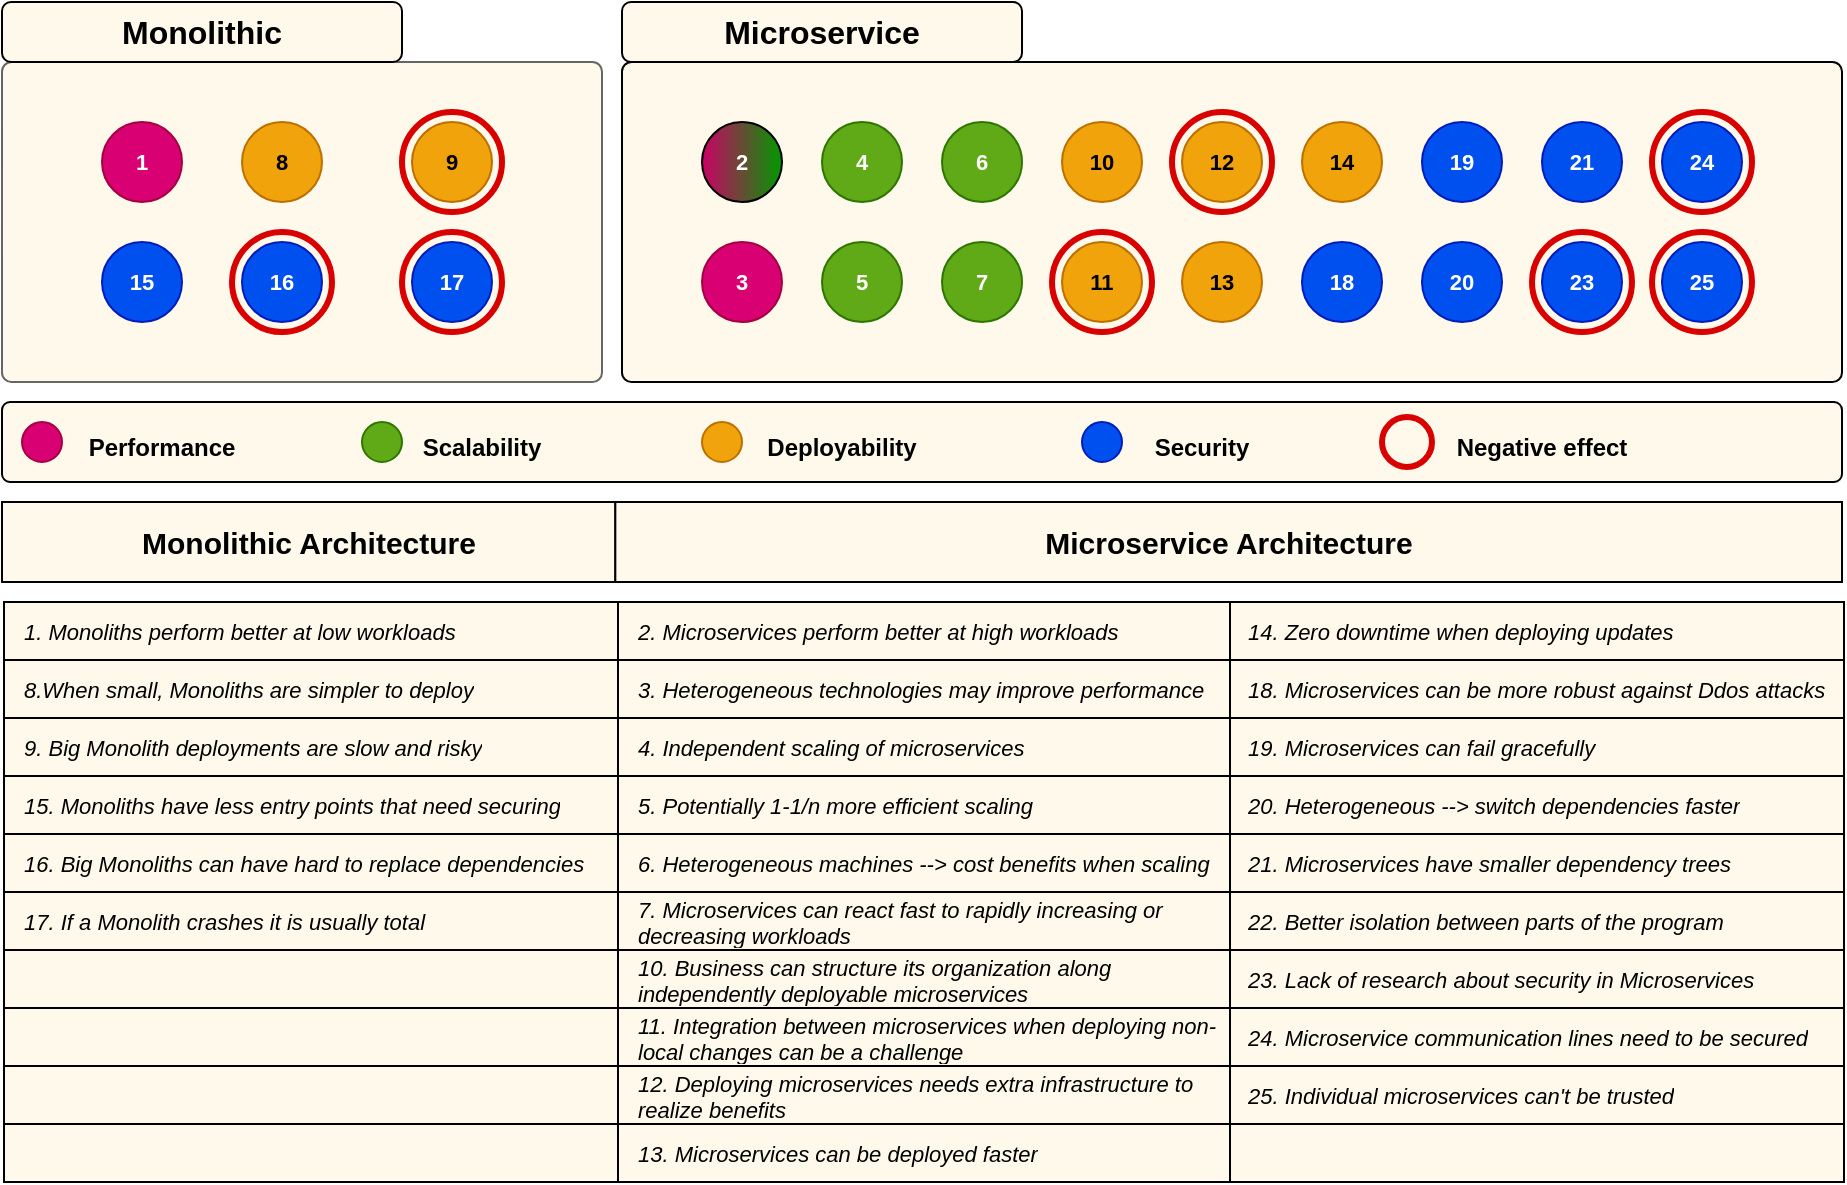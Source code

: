 <mxfile version="22.1.7" type="github">
  <diagram name="Page-1" id="W-vjmQ06WFevvg6zpkf7">
    <mxGraphModel dx="1434" dy="763" grid="1" gridSize="10" guides="1" tooltips="1" connect="1" arrows="1" fold="1" page="1" pageScale="1" pageWidth="1920" pageHeight="1200" math="0" shadow="0">
      <root>
        <mxCell id="0" />
        <mxCell id="1" parent="0" />
        <mxCell id="MGnrqEhcIA2YN0ipRjTh-1" value="" style="rounded=1;whiteSpace=wrap;html=1;arcSize=3;fillColor=#FFF9EB;fontColor=#333333;strokeColor=#666666;" parent="1" vertex="1">
          <mxGeometry x="350" y="370" width="300" height="160" as="geometry" />
        </mxCell>
        <mxCell id="MGnrqEhcIA2YN0ipRjTh-3" value="&lt;font size=&quot;1&quot;&gt;&lt;b style=&quot;font-size: 16px;&quot;&gt;Monolithic &lt;/b&gt;&lt;/font&gt;" style="rounded=1;whiteSpace=wrap;html=1;fillColor=#FFF9EB;" parent="1" vertex="1">
          <mxGeometry x="350" y="340" width="200" height="30" as="geometry" />
        </mxCell>
        <mxCell id="MGnrqEhcIA2YN0ipRjTh-4" value="" style="rounded=1;whiteSpace=wrap;html=1;arcSize=3;fillColor=#FFF9EB;strokeColor=#000000;" parent="1" vertex="1">
          <mxGeometry x="660" y="370" width="610" height="160" as="geometry" />
        </mxCell>
        <mxCell id="MGnrqEhcIA2YN0ipRjTh-5" value="&lt;font style=&quot;font-size: 16px;&quot;&gt;&lt;b&gt;Microservice&lt;br&gt;&lt;/b&gt;&lt;/font&gt;" style="rounded=1;whiteSpace=wrap;html=1;fillColor=#FFF9EB;" parent="1" vertex="1">
          <mxGeometry x="660" y="340" width="200" height="30" as="geometry" />
        </mxCell>
        <mxCell id="MGnrqEhcIA2YN0ipRjTh-41" value="&lt;b style=&quot;font-size: 11px;&quot;&gt;&lt;font style=&quot;font-size: 11px;&quot;&gt;1&lt;/font&gt;&lt;/b&gt;" style="ellipse;whiteSpace=wrap;html=1;aspect=fixed;fontSize=11;fillColor=#d80073;strokeColor=#A50040;fontColor=#ffffff;" parent="1" vertex="1">
          <mxGeometry x="400" y="400" width="40" height="40" as="geometry" />
        </mxCell>
        <mxCell id="MGnrqEhcIA2YN0ipRjTh-42" value="&lt;font color=&quot;#ffffff&quot;&gt;&lt;b&gt;2&lt;/b&gt;&lt;/font&gt;" style="ellipse;whiteSpace=wrap;html=1;aspect=fixed;fontSize=11;gradientColor=#009900;gradientDirection=east;fillColor=#CC0066;" parent="1" vertex="1">
          <mxGeometry x="700" y="400" width="40" height="40" as="geometry" />
        </mxCell>
        <mxCell id="MGnrqEhcIA2YN0ipRjTh-183" value="" style="group;fillColor=default;" parent="1" vertex="1" connectable="0">
          <mxGeometry x="350" y="590" width="920" height="340" as="geometry" />
        </mxCell>
        <mxCell id="MGnrqEhcIA2YN0ipRjTh-100" value="" style="shape=table;startSize=0;container=1;collapsible=0;childLayout=tableLayout;swimlaneLine=1;align=left;spacing=2;fillColor=#FFF9EB;" parent="MGnrqEhcIA2YN0ipRjTh-183" vertex="1">
          <mxGeometry x="1" y="50" width="920.0" height="290" as="geometry" />
        </mxCell>
        <mxCell id="MGnrqEhcIA2YN0ipRjTh-101" value="" style="shape=tableRow;horizontal=0;startSize=0;swimlaneHead=0;swimlaneBody=0;strokeColor=inherit;top=0;left=0;bottom=0;right=0;collapsible=0;dropTarget=0;fillColor=none;points=[[0,0.5],[1,0.5]];portConstraint=eastwest;" parent="MGnrqEhcIA2YN0ipRjTh-100" vertex="1">
          <mxGeometry width="920.0" height="29" as="geometry" />
        </mxCell>
        <mxCell id="MGnrqEhcIA2YN0ipRjTh-171" value="1. Monoliths perform better at low workloads  " style="shape=partialRectangle;html=1;whiteSpace=wrap;connectable=0;strokeColor=inherit;overflow=hidden;fillColor=none;top=0;left=0;bottom=0;right=0;pointerEvents=1;align=left;fontSize=11;fontStyle=2;spacingLeft=8;" parent="MGnrqEhcIA2YN0ipRjTh-101" vertex="1">
          <mxGeometry width="307" height="29" as="geometry">
            <mxRectangle width="307" height="29" as="alternateBounds" />
          </mxGeometry>
        </mxCell>
        <mxCell id="MGnrqEhcIA2YN0ipRjTh-102" value="2. Microservices perform better at high workloads" style="shape=partialRectangle;html=1;whiteSpace=wrap;connectable=0;strokeColor=inherit;overflow=hidden;fillColor=none;top=0;left=0;bottom=0;right=0;pointerEvents=1;align=left;fontSize=11;fontStyle=2;spacingLeft=8;" parent="MGnrqEhcIA2YN0ipRjTh-101" vertex="1">
          <mxGeometry x="307" width="306" height="29" as="geometry">
            <mxRectangle width="306" height="29" as="alternateBounds" />
          </mxGeometry>
        </mxCell>
        <mxCell id="MGnrqEhcIA2YN0ipRjTh-103" value="14. Zero downtime when deploying updates" style="shape=partialRectangle;html=1;whiteSpace=wrap;connectable=0;strokeColor=inherit;overflow=hidden;fillColor=none;top=0;left=0;bottom=0;right=0;pointerEvents=1;align=left;fontSize=11;spacingLeft=7;fontStyle=2" parent="MGnrqEhcIA2YN0ipRjTh-101" vertex="1">
          <mxGeometry x="613" width="307" height="29" as="geometry">
            <mxRectangle width="307" height="29" as="alternateBounds" />
          </mxGeometry>
        </mxCell>
        <mxCell id="MGnrqEhcIA2YN0ipRjTh-104" value="" style="shape=tableRow;horizontal=0;startSize=0;swimlaneHead=0;swimlaneBody=0;strokeColor=inherit;top=0;left=0;bottom=0;right=0;collapsible=0;dropTarget=0;fillColor=none;points=[[0,0.5],[1,0.5]];portConstraint=eastwest;" parent="MGnrqEhcIA2YN0ipRjTh-100" vertex="1">
          <mxGeometry y="29" width="920.0" height="29" as="geometry" />
        </mxCell>
        <mxCell id="MGnrqEhcIA2YN0ipRjTh-172" value="8.When small, Monoliths are simpler to deploy" style="shape=partialRectangle;html=1;whiteSpace=wrap;connectable=0;strokeColor=inherit;overflow=hidden;fillColor=none;top=0;left=0;bottom=0;right=0;pointerEvents=1;align=left;fontSize=11;fontStyle=2;spacingLeft=8;" parent="MGnrqEhcIA2YN0ipRjTh-104" vertex="1">
          <mxGeometry width="307" height="29" as="geometry">
            <mxRectangle width="307" height="29" as="alternateBounds" />
          </mxGeometry>
        </mxCell>
        <mxCell id="MGnrqEhcIA2YN0ipRjTh-105" value="3. Heterogeneous technologies may improve performance" style="shape=partialRectangle;html=1;whiteSpace=wrap;connectable=0;strokeColor=inherit;overflow=hidden;fillColor=none;top=0;left=0;bottom=0;right=0;pointerEvents=1;align=left;fontSize=11;fontStyle=2;spacingLeft=8;" parent="MGnrqEhcIA2YN0ipRjTh-104" vertex="1">
          <mxGeometry x="307" width="306" height="29" as="geometry">
            <mxRectangle width="306" height="29" as="alternateBounds" />
          </mxGeometry>
        </mxCell>
        <mxCell id="MGnrqEhcIA2YN0ipRjTh-106" value="18. Microservices can be more robust against Ddos attacks" style="shape=partialRectangle;html=1;whiteSpace=wrap;connectable=0;strokeColor=inherit;overflow=hidden;fillColor=none;top=0;left=0;bottom=0;right=0;pointerEvents=1;align=left;fontSize=11;spacingLeft=7;fontStyle=2" parent="MGnrqEhcIA2YN0ipRjTh-104" vertex="1">
          <mxGeometry x="613" width="307" height="29" as="geometry">
            <mxRectangle width="307" height="29" as="alternateBounds" />
          </mxGeometry>
        </mxCell>
        <mxCell id="MGnrqEhcIA2YN0ipRjTh-107" value="" style="shape=tableRow;horizontal=0;startSize=0;swimlaneHead=0;swimlaneBody=0;strokeColor=inherit;top=0;left=0;bottom=0;right=0;collapsible=0;dropTarget=0;fillColor=none;points=[[0,0.5],[1,0.5]];portConstraint=eastwest;" parent="MGnrqEhcIA2YN0ipRjTh-100" vertex="1">
          <mxGeometry y="58" width="920.0" height="29" as="geometry" />
        </mxCell>
        <mxCell id="MGnrqEhcIA2YN0ipRjTh-173" value="9. Big Monolith deployments are slow and risky" style="shape=partialRectangle;html=1;whiteSpace=wrap;connectable=0;strokeColor=inherit;overflow=hidden;fillColor=none;top=0;left=0;bottom=0;right=0;pointerEvents=1;align=left;fontSize=11;fontStyle=2;spacingLeft=8;" parent="MGnrqEhcIA2YN0ipRjTh-107" vertex="1">
          <mxGeometry width="307" height="29" as="geometry">
            <mxRectangle width="307" height="29" as="alternateBounds" />
          </mxGeometry>
        </mxCell>
        <mxCell id="MGnrqEhcIA2YN0ipRjTh-108" value="4. Independent scaling of microservices" style="shape=partialRectangle;html=1;whiteSpace=wrap;connectable=0;strokeColor=inherit;overflow=hidden;fillColor=none;top=0;left=0;bottom=0;right=0;pointerEvents=1;align=left;fontSize=11;fontStyle=2;spacingLeft=8;" parent="MGnrqEhcIA2YN0ipRjTh-107" vertex="1">
          <mxGeometry x="307" width="306" height="29" as="geometry">
            <mxRectangle width="306" height="29" as="alternateBounds" />
          </mxGeometry>
        </mxCell>
        <mxCell id="MGnrqEhcIA2YN0ipRjTh-109" value="19. Microservices can fail gracefully" style="shape=partialRectangle;html=1;whiteSpace=wrap;connectable=0;strokeColor=inherit;overflow=hidden;fillColor=none;top=0;left=0;bottom=0;right=0;pointerEvents=1;align=left;fontSize=11;spacingLeft=7;fontStyle=2" parent="MGnrqEhcIA2YN0ipRjTh-107" vertex="1">
          <mxGeometry x="613" width="307" height="29" as="geometry">
            <mxRectangle width="307" height="29" as="alternateBounds" />
          </mxGeometry>
        </mxCell>
        <mxCell id="MGnrqEhcIA2YN0ipRjTh-110" value="" style="shape=tableRow;horizontal=0;startSize=0;swimlaneHead=0;swimlaneBody=0;strokeColor=inherit;top=0;left=0;bottom=0;right=0;collapsible=0;dropTarget=0;fillColor=none;points=[[0,0.5],[1,0.5]];portConstraint=eastwest;" parent="MGnrqEhcIA2YN0ipRjTh-100" vertex="1">
          <mxGeometry y="87" width="920.0" height="29" as="geometry" />
        </mxCell>
        <mxCell id="MGnrqEhcIA2YN0ipRjTh-174" value="15. Monoliths have less entry points that need securing" style="shape=partialRectangle;html=1;whiteSpace=wrap;connectable=0;strokeColor=inherit;overflow=hidden;fillColor=none;top=0;left=0;bottom=0;right=0;pointerEvents=1;align=left;fontSize=11;fontStyle=2;spacingLeft=8;" parent="MGnrqEhcIA2YN0ipRjTh-110" vertex="1">
          <mxGeometry width="307" height="29" as="geometry">
            <mxRectangle width="307" height="29" as="alternateBounds" />
          </mxGeometry>
        </mxCell>
        <mxCell id="MGnrqEhcIA2YN0ipRjTh-111" value="5. Potentially 1-1/n more efficient scaling" style="shape=partialRectangle;html=1;whiteSpace=wrap;connectable=0;strokeColor=inherit;overflow=hidden;fillColor=none;top=0;left=0;bottom=0;right=0;pointerEvents=1;align=left;fontSize=11;fontStyle=2;spacingLeft=8;" parent="MGnrqEhcIA2YN0ipRjTh-110" vertex="1">
          <mxGeometry x="307" width="306" height="29" as="geometry">
            <mxRectangle width="306" height="29" as="alternateBounds" />
          </mxGeometry>
        </mxCell>
        <mxCell id="MGnrqEhcIA2YN0ipRjTh-112" value="20. Heterogeneous --&amp;gt; switch dependencies faster" style="shape=partialRectangle;html=1;whiteSpace=wrap;connectable=0;strokeColor=inherit;overflow=hidden;fillColor=none;top=0;left=0;bottom=0;right=0;pointerEvents=1;align=left;fontSize=11;spacingLeft=7;fontStyle=2" parent="MGnrqEhcIA2YN0ipRjTh-110" vertex="1">
          <mxGeometry x="613" width="307" height="29" as="geometry">
            <mxRectangle width="307" height="29" as="alternateBounds" />
          </mxGeometry>
        </mxCell>
        <mxCell id="MGnrqEhcIA2YN0ipRjTh-113" value="" style="shape=tableRow;horizontal=0;startSize=0;swimlaneHead=0;swimlaneBody=0;strokeColor=inherit;top=0;left=0;bottom=0;right=0;collapsible=0;dropTarget=0;fillColor=none;points=[[0,0.5],[1,0.5]];portConstraint=eastwest;" parent="MGnrqEhcIA2YN0ipRjTh-100" vertex="1">
          <mxGeometry y="116" width="920.0" height="29" as="geometry" />
        </mxCell>
        <mxCell id="MGnrqEhcIA2YN0ipRjTh-175" value="&lt;div&gt;16. Big Monoliths can have hard to replace dependencies&lt;br&gt;&lt;/div&gt;" style="shape=partialRectangle;html=1;whiteSpace=wrap;connectable=0;strokeColor=inherit;overflow=hidden;fillColor=none;top=0;left=0;bottom=0;right=0;pointerEvents=1;align=left;fontSize=11;fontStyle=2;spacingLeft=8;" parent="MGnrqEhcIA2YN0ipRjTh-113" vertex="1">
          <mxGeometry width="307" height="29" as="geometry">
            <mxRectangle width="307" height="29" as="alternateBounds" />
          </mxGeometry>
        </mxCell>
        <mxCell id="MGnrqEhcIA2YN0ipRjTh-114" value="6. Heterogeneous machines --&amp;gt; cost benefits when scaling" style="shape=partialRectangle;html=1;whiteSpace=wrap;connectable=0;strokeColor=inherit;overflow=hidden;fillColor=none;top=0;left=0;bottom=0;right=0;pointerEvents=1;align=left;fontSize=11;fontStyle=2;spacingLeft=8;" parent="MGnrqEhcIA2YN0ipRjTh-113" vertex="1">
          <mxGeometry x="307" width="306" height="29" as="geometry">
            <mxRectangle width="306" height="29" as="alternateBounds" />
          </mxGeometry>
        </mxCell>
        <mxCell id="MGnrqEhcIA2YN0ipRjTh-115" value="21. Microservices have smaller dependency trees" style="shape=partialRectangle;html=1;whiteSpace=wrap;connectable=0;strokeColor=inherit;overflow=hidden;fillColor=none;top=0;left=0;bottom=0;right=0;pointerEvents=1;align=left;fontSize=11;spacingLeft=7;fontStyle=2" parent="MGnrqEhcIA2YN0ipRjTh-113" vertex="1">
          <mxGeometry x="613" width="307" height="29" as="geometry">
            <mxRectangle width="307" height="29" as="alternateBounds" />
          </mxGeometry>
        </mxCell>
        <mxCell id="MGnrqEhcIA2YN0ipRjTh-116" value="" style="shape=tableRow;horizontal=0;startSize=0;swimlaneHead=0;swimlaneBody=0;strokeColor=inherit;top=0;left=0;bottom=0;right=0;collapsible=0;dropTarget=0;fillColor=none;points=[[0,0.5],[1,0.5]];portConstraint=eastwest;" parent="MGnrqEhcIA2YN0ipRjTh-100" vertex="1">
          <mxGeometry y="145" width="920.0" height="29" as="geometry" />
        </mxCell>
        <mxCell id="MGnrqEhcIA2YN0ipRjTh-176" value="17. If a Monolith crashes it is usually total" style="shape=partialRectangle;html=1;whiteSpace=wrap;connectable=0;strokeColor=inherit;overflow=hidden;fillColor=none;top=0;left=0;bottom=0;right=0;pointerEvents=1;align=left;fontSize=11;fontStyle=2;spacingLeft=8;" parent="MGnrqEhcIA2YN0ipRjTh-116" vertex="1">
          <mxGeometry width="307" height="29" as="geometry">
            <mxRectangle width="307" height="29" as="alternateBounds" />
          </mxGeometry>
        </mxCell>
        <mxCell id="MGnrqEhcIA2YN0ipRjTh-117" value="7. Microservices can react fast to rapidly increasing or decreasing workloads" style="shape=partialRectangle;html=1;whiteSpace=wrap;connectable=0;strokeColor=inherit;overflow=hidden;fillColor=none;top=0;left=0;bottom=0;right=0;pointerEvents=1;align=left;fontSize=11;fontStyle=2;spacingLeft=8;" parent="MGnrqEhcIA2YN0ipRjTh-116" vertex="1">
          <mxGeometry x="307" width="306" height="29" as="geometry">
            <mxRectangle width="306" height="29" as="alternateBounds" />
          </mxGeometry>
        </mxCell>
        <mxCell id="MGnrqEhcIA2YN0ipRjTh-118" value="22. Better isolation between parts of the program" style="shape=partialRectangle;html=1;whiteSpace=wrap;connectable=0;strokeColor=inherit;overflow=hidden;fillColor=none;top=0;left=0;bottom=0;right=0;pointerEvents=1;align=left;fontSize=11;spacingLeft=7;fontStyle=2" parent="MGnrqEhcIA2YN0ipRjTh-116" vertex="1">
          <mxGeometry x="613" width="307" height="29" as="geometry">
            <mxRectangle width="307" height="29" as="alternateBounds" />
          </mxGeometry>
        </mxCell>
        <mxCell id="MGnrqEhcIA2YN0ipRjTh-119" value="" style="shape=tableRow;horizontal=0;startSize=0;swimlaneHead=0;swimlaneBody=0;strokeColor=inherit;top=0;left=0;bottom=0;right=0;collapsible=0;dropTarget=0;fillColor=none;points=[[0,0.5],[1,0.5]];portConstraint=eastwest;" parent="MGnrqEhcIA2YN0ipRjTh-100" vertex="1">
          <mxGeometry y="174" width="920.0" height="29" as="geometry" />
        </mxCell>
        <mxCell id="MGnrqEhcIA2YN0ipRjTh-177" value="" style="shape=partialRectangle;html=1;whiteSpace=wrap;connectable=0;strokeColor=inherit;overflow=hidden;fillColor=none;top=0;left=0;bottom=0;right=0;pointerEvents=1;align=left;fontSize=11;fontStyle=2;spacingLeft=8;" parent="MGnrqEhcIA2YN0ipRjTh-119" vertex="1">
          <mxGeometry width="307" height="29" as="geometry">
            <mxRectangle width="307" height="29" as="alternateBounds" />
          </mxGeometry>
        </mxCell>
        <mxCell id="MGnrqEhcIA2YN0ipRjTh-120" value="10. Business can structure its organization along independently deployable microservices" style="shape=partialRectangle;html=1;whiteSpace=wrap;connectable=0;strokeColor=inherit;overflow=hidden;fillColor=none;top=0;left=0;bottom=0;right=0;pointerEvents=1;align=left;fontSize=11;fontStyle=2;spacingLeft=8;" parent="MGnrqEhcIA2YN0ipRjTh-119" vertex="1">
          <mxGeometry x="307" width="306" height="29" as="geometry">
            <mxRectangle width="306" height="29" as="alternateBounds" />
          </mxGeometry>
        </mxCell>
        <mxCell id="MGnrqEhcIA2YN0ipRjTh-121" value="23. Lack of research about security in Microservices" style="shape=partialRectangle;html=1;whiteSpace=wrap;connectable=0;strokeColor=inherit;overflow=hidden;fillColor=none;top=0;left=0;bottom=0;right=0;pointerEvents=1;align=left;fontSize=11;spacingLeft=7;fontStyle=2" parent="MGnrqEhcIA2YN0ipRjTh-119" vertex="1">
          <mxGeometry x="613" width="307" height="29" as="geometry">
            <mxRectangle width="307" height="29" as="alternateBounds" />
          </mxGeometry>
        </mxCell>
        <mxCell id="MGnrqEhcIA2YN0ipRjTh-122" value="" style="shape=tableRow;horizontal=0;startSize=0;swimlaneHead=0;swimlaneBody=0;strokeColor=inherit;top=0;left=0;bottom=0;right=0;collapsible=0;dropTarget=0;fillColor=none;points=[[0,0.5],[1,0.5]];portConstraint=eastwest;" parent="MGnrqEhcIA2YN0ipRjTh-100" vertex="1">
          <mxGeometry y="203" width="920.0" height="29" as="geometry" />
        </mxCell>
        <mxCell id="MGnrqEhcIA2YN0ipRjTh-178" style="shape=partialRectangle;html=1;whiteSpace=wrap;connectable=0;strokeColor=inherit;overflow=hidden;fillColor=none;top=0;left=0;bottom=0;right=0;pointerEvents=1;align=left;fontSize=11;fontStyle=2;spacingLeft=8;" parent="MGnrqEhcIA2YN0ipRjTh-122" vertex="1">
          <mxGeometry width="307" height="29" as="geometry">
            <mxRectangle width="307" height="29" as="alternateBounds" />
          </mxGeometry>
        </mxCell>
        <mxCell id="MGnrqEhcIA2YN0ipRjTh-123" value="11. Integration between microservices when deploying non-local changes can be a challenge" style="shape=partialRectangle;html=1;whiteSpace=wrap;connectable=0;strokeColor=inherit;overflow=hidden;fillColor=none;top=0;left=0;bottom=0;right=0;pointerEvents=1;align=left;fontSize=11;fontStyle=2;spacingLeft=8;" parent="MGnrqEhcIA2YN0ipRjTh-122" vertex="1">
          <mxGeometry x="307" width="306" height="29" as="geometry">
            <mxRectangle width="306" height="29" as="alternateBounds" />
          </mxGeometry>
        </mxCell>
        <mxCell id="MGnrqEhcIA2YN0ipRjTh-124" value="24. Microservice communication lines need to be secured" style="shape=partialRectangle;html=1;whiteSpace=wrap;connectable=0;strokeColor=inherit;overflow=hidden;fillColor=none;top=0;left=0;bottom=0;right=0;pointerEvents=1;align=left;fontSize=11;spacingLeft=7;fontStyle=2" parent="MGnrqEhcIA2YN0ipRjTh-122" vertex="1">
          <mxGeometry x="613" width="307" height="29" as="geometry">
            <mxRectangle width="307" height="29" as="alternateBounds" />
          </mxGeometry>
        </mxCell>
        <mxCell id="MGnrqEhcIA2YN0ipRjTh-125" value="" style="shape=tableRow;horizontal=0;startSize=0;swimlaneHead=0;swimlaneBody=0;strokeColor=inherit;top=0;left=0;bottom=0;right=0;collapsible=0;dropTarget=0;fillColor=none;points=[[0,0.5],[1,0.5]];portConstraint=eastwest;" parent="MGnrqEhcIA2YN0ipRjTh-100" vertex="1">
          <mxGeometry y="232" width="920.0" height="29" as="geometry" />
        </mxCell>
        <mxCell id="MGnrqEhcIA2YN0ipRjTh-179" style="shape=partialRectangle;html=1;whiteSpace=wrap;connectable=0;strokeColor=inherit;overflow=hidden;fillColor=none;top=0;left=0;bottom=0;right=0;pointerEvents=1;align=left;fontSize=11;fontStyle=2;spacingLeft=8;" parent="MGnrqEhcIA2YN0ipRjTh-125" vertex="1">
          <mxGeometry width="307" height="29" as="geometry">
            <mxRectangle width="307" height="29" as="alternateBounds" />
          </mxGeometry>
        </mxCell>
        <mxCell id="MGnrqEhcIA2YN0ipRjTh-126" value="12. Deploying microservices needs extra infrastructure to realize benefits" style="shape=partialRectangle;html=1;whiteSpace=wrap;connectable=0;strokeColor=inherit;overflow=hidden;fillColor=none;top=0;left=0;bottom=0;right=0;pointerEvents=1;align=left;fontSize=11;fontStyle=2;spacingLeft=8;" parent="MGnrqEhcIA2YN0ipRjTh-125" vertex="1">
          <mxGeometry x="307" width="306" height="29" as="geometry">
            <mxRectangle width="306" height="29" as="alternateBounds" />
          </mxGeometry>
        </mxCell>
        <mxCell id="MGnrqEhcIA2YN0ipRjTh-127" value="25. Individual microservices can&#39;t be trusted " style="shape=partialRectangle;html=1;whiteSpace=wrap;connectable=0;strokeColor=inherit;overflow=hidden;fillColor=none;top=0;left=0;bottom=0;right=0;pointerEvents=1;align=left;fontSize=11;spacingLeft=7;fontStyle=2" parent="MGnrqEhcIA2YN0ipRjTh-125" vertex="1">
          <mxGeometry x="613" width="307" height="29" as="geometry">
            <mxRectangle width="307" height="29" as="alternateBounds" />
          </mxGeometry>
        </mxCell>
        <mxCell id="MGnrqEhcIA2YN0ipRjTh-128" value="" style="shape=tableRow;horizontal=0;startSize=0;swimlaneHead=0;swimlaneBody=0;strokeColor=inherit;top=0;left=0;bottom=0;right=0;collapsible=0;dropTarget=0;fillColor=none;points=[[0,0.5],[1,0.5]];portConstraint=eastwest;" parent="MGnrqEhcIA2YN0ipRjTh-100" vertex="1">
          <mxGeometry y="261" width="920.0" height="29" as="geometry" />
        </mxCell>
        <mxCell id="MGnrqEhcIA2YN0ipRjTh-180" style="shape=partialRectangle;html=1;whiteSpace=wrap;connectable=0;strokeColor=inherit;overflow=hidden;fillColor=none;top=0;left=0;bottom=0;right=0;pointerEvents=1;align=left;fontSize=11;fontStyle=2;spacingLeft=8;" parent="MGnrqEhcIA2YN0ipRjTh-128" vertex="1">
          <mxGeometry width="307" height="29" as="geometry">
            <mxRectangle width="307" height="29" as="alternateBounds" />
          </mxGeometry>
        </mxCell>
        <mxCell id="MGnrqEhcIA2YN0ipRjTh-129" value="13. Microservices can be deployed faster" style="shape=partialRectangle;html=1;whiteSpace=wrap;connectable=0;strokeColor=inherit;overflow=hidden;fillColor=none;top=0;left=0;bottom=0;right=0;pointerEvents=1;align=left;fontSize=11;fontStyle=2;spacingLeft=8;" parent="MGnrqEhcIA2YN0ipRjTh-128" vertex="1">
          <mxGeometry x="307" width="306" height="29" as="geometry">
            <mxRectangle width="306" height="29" as="alternateBounds" />
          </mxGeometry>
        </mxCell>
        <mxCell id="MGnrqEhcIA2YN0ipRjTh-130" value="" style="shape=partialRectangle;html=1;whiteSpace=wrap;connectable=0;strokeColor=inherit;overflow=hidden;fillColor=none;top=0;left=0;bottom=0;right=0;pointerEvents=1;align=left;fontSize=11;spacingLeft=7;" parent="MGnrqEhcIA2YN0ipRjTh-128" vertex="1">
          <mxGeometry x="613" width="307" height="29" as="geometry">
            <mxRectangle width="307" height="29" as="alternateBounds" />
          </mxGeometry>
        </mxCell>
        <mxCell id="MGnrqEhcIA2YN0ipRjTh-181" value="&lt;font size=&quot;1&quot;&gt;&lt;b style=&quot;font-size: 15px;&quot;&gt;Monolithic Architecture&lt;/b&gt;&lt;/font&gt;" style="whiteSpace=wrap;html=1;align=center;fillColor=#FFF9EB;" parent="MGnrqEhcIA2YN0ipRjTh-183" vertex="1">
          <mxGeometry width="306.667" height="40" as="geometry" />
        </mxCell>
        <mxCell id="MGnrqEhcIA2YN0ipRjTh-182" value="&lt;font size=&quot;1&quot;&gt;&lt;b style=&quot;font-size: 15px;&quot;&gt;Microservice Architecture&lt;/b&gt;&lt;/font&gt;" style="whiteSpace=wrap;html=1;align=center;fillColor=#FFF9EB;" parent="MGnrqEhcIA2YN0ipRjTh-183" vertex="1">
          <mxGeometry x="306.667" width="613.333" height="40" as="geometry" />
        </mxCell>
        <mxCell id="MGnrqEhcIA2YN0ipRjTh-186" value="&lt;b&gt;15&lt;/b&gt;" style="ellipse;whiteSpace=wrap;html=1;aspect=fixed;fontSize=11;fillColor=#0050ef;strokeColor=#001DBC;fontColor=#ffffff;" parent="1" vertex="1">
          <mxGeometry x="400" y="460" width="40" height="40" as="geometry" />
        </mxCell>
        <mxCell id="MGnrqEhcIA2YN0ipRjTh-187" value="&lt;b&gt;8&lt;/b&gt;" style="ellipse;whiteSpace=wrap;html=1;aspect=fixed;fontSize=11;fillColor=#f0a30a;strokeColor=#BD7000;fontColor=#000000;" parent="1" vertex="1">
          <mxGeometry x="470" y="400" width="40" height="40" as="geometry" />
        </mxCell>
        <mxCell id="MGnrqEhcIA2YN0ipRjTh-188" value="&lt;b&gt;16&lt;/b&gt;" style="ellipse;whiteSpace=wrap;html=1;aspect=fixed;fontSize=11;fillColor=#0050ef;strokeColor=#001DBC;fontColor=#ffffff;" parent="1" vertex="1">
          <mxGeometry x="470" y="460" width="40" height="40" as="geometry" />
        </mxCell>
        <mxCell id="MGnrqEhcIA2YN0ipRjTh-189" value="&lt;b&gt;9&lt;/b&gt;" style="ellipse;whiteSpace=wrap;html=1;aspect=fixed;fontSize=11;fillColor=#f0a30a;strokeColor=#BD7000;fontColor=#000000;" parent="1" vertex="1">
          <mxGeometry x="555" y="400" width="40" height="40" as="geometry" />
        </mxCell>
        <mxCell id="MGnrqEhcIA2YN0ipRjTh-190" value="&lt;b&gt;17&lt;/b&gt;" style="ellipse;whiteSpace=wrap;html=1;aspect=fixed;fontSize=11;fillColor=#0050ef;strokeColor=#001DBC;fontColor=#ffffff;" parent="1" vertex="1">
          <mxGeometry x="555" y="460" width="40" height="40" as="geometry" />
        </mxCell>
        <mxCell id="MGnrqEhcIA2YN0ipRjTh-192" value="&lt;b&gt;3&lt;/b&gt;" style="ellipse;whiteSpace=wrap;html=1;aspect=fixed;fontSize=11;fillColor=#d80073;strokeColor=#A50040;fontColor=#ffffff;" parent="1" vertex="1">
          <mxGeometry x="700" y="460" width="40" height="40" as="geometry" />
        </mxCell>
        <mxCell id="MGnrqEhcIA2YN0ipRjTh-193" value="&lt;b&gt;4&lt;/b&gt;" style="ellipse;whiteSpace=wrap;html=1;aspect=fixed;fontSize=11;fillColor=#60a917;fontColor=#ffffff;strokeColor=#2D7600;" parent="1" vertex="1">
          <mxGeometry x="760" y="400" width="40" height="40" as="geometry" />
        </mxCell>
        <mxCell id="MGnrqEhcIA2YN0ipRjTh-194" value="&lt;b&gt;6&lt;/b&gt;" style="ellipse;whiteSpace=wrap;html=1;aspect=fixed;fontSize=11;fillColor=#60a917;fontColor=#ffffff;strokeColor=#2D7600;" parent="1" vertex="1">
          <mxGeometry x="820" y="400" width="40" height="40" as="geometry" />
        </mxCell>
        <mxCell id="MGnrqEhcIA2YN0ipRjTh-195" value="&lt;b&gt;5&lt;/b&gt;" style="ellipse;whiteSpace=wrap;html=1;aspect=fixed;fontSize=11;fillColor=#60a917;fontColor=#ffffff;strokeColor=#2D7600;" parent="1" vertex="1">
          <mxGeometry x="760" y="460" width="40" height="40" as="geometry" />
        </mxCell>
        <mxCell id="MGnrqEhcIA2YN0ipRjTh-196" value="&lt;b&gt;7&lt;/b&gt;" style="ellipse;whiteSpace=wrap;html=1;aspect=fixed;fontSize=11;fillColor=#60a917;fontColor=#ffffff;strokeColor=#2D7600;" parent="1" vertex="1">
          <mxGeometry x="820" y="460" width="40" height="40" as="geometry" />
        </mxCell>
        <mxCell id="MGnrqEhcIA2YN0ipRjTh-197" value="&lt;b&gt;10&lt;/b&gt;" style="ellipse;whiteSpace=wrap;html=1;aspect=fixed;fontSize=11;fillColor=#f0a30a;fontColor=#000000;strokeColor=#BD7000;" parent="1" vertex="1">
          <mxGeometry x="880" y="400" width="40" height="40" as="geometry" />
        </mxCell>
        <mxCell id="MGnrqEhcIA2YN0ipRjTh-198" value="&lt;b&gt;12&lt;/b&gt;" style="ellipse;whiteSpace=wrap;html=1;aspect=fixed;fontSize=11;fillColor=#f0a30a;fontColor=#000000;strokeColor=#BD7000;" parent="1" vertex="1">
          <mxGeometry x="940" y="400" width="40" height="40" as="geometry" />
        </mxCell>
        <mxCell id="MGnrqEhcIA2YN0ipRjTh-199" value="&lt;b&gt;11&lt;/b&gt;" style="ellipse;whiteSpace=wrap;html=1;aspect=fixed;fontSize=11;fillColor=#f0a30a;fontColor=#000000;strokeColor=#BD7000;" parent="1" vertex="1">
          <mxGeometry x="880" y="460" width="40" height="40" as="geometry" />
        </mxCell>
        <mxCell id="MGnrqEhcIA2YN0ipRjTh-200" value="&lt;b&gt;13&lt;/b&gt;" style="ellipse;whiteSpace=wrap;html=1;aspect=fixed;fontSize=11;fillColor=#f0a30a;fontColor=#000000;strokeColor=#BD7000;" parent="1" vertex="1">
          <mxGeometry x="940" y="460" width="40" height="40" as="geometry" />
        </mxCell>
        <mxCell id="MGnrqEhcIA2YN0ipRjTh-201" value="&lt;b&gt;14&lt;/b&gt;" style="ellipse;whiteSpace=wrap;html=1;aspect=fixed;fontSize=11;fillColor=#f0a30a;fontColor=#000000;strokeColor=#BD7000;" parent="1" vertex="1">
          <mxGeometry x="1000" y="400" width="40" height="40" as="geometry" />
        </mxCell>
        <mxCell id="MGnrqEhcIA2YN0ipRjTh-202" value="&lt;b&gt;20&lt;/b&gt;" style="ellipse;whiteSpace=wrap;html=1;aspect=fixed;fontSize=11;fillColor=#0050ef;fontColor=#ffffff;strokeColor=#001DBC;" parent="1" vertex="1">
          <mxGeometry x="1060" y="460" width="40" height="40" as="geometry" />
        </mxCell>
        <mxCell id="MGnrqEhcIA2YN0ipRjTh-203" value="&lt;b&gt;18&lt;/b&gt;" style="ellipse;whiteSpace=wrap;html=1;aspect=fixed;fontSize=11;fillColor=#0050ef;fontColor=#ffffff;strokeColor=#001DBC;" parent="1" vertex="1">
          <mxGeometry x="1000" y="460" width="40" height="40" as="geometry" />
        </mxCell>
        <mxCell id="MGnrqEhcIA2YN0ipRjTh-204" value="&lt;b&gt;19&lt;/b&gt;" style="ellipse;whiteSpace=wrap;html=1;aspect=fixed;fontSize=11;fillColor=#0050ef;fontColor=#ffffff;strokeColor=#001DBC;" parent="1" vertex="1">
          <mxGeometry x="1060" y="400" width="40" height="40" as="geometry" />
        </mxCell>
        <mxCell id="MGnrqEhcIA2YN0ipRjTh-205" value="&lt;b&gt;21&lt;/b&gt;" style="ellipse;whiteSpace=wrap;html=1;aspect=fixed;fontSize=11;fillColor=#0050ef;fontColor=#ffffff;strokeColor=#001DBC;" parent="1" vertex="1">
          <mxGeometry x="1120" y="400" width="40" height="40" as="geometry" />
        </mxCell>
        <mxCell id="MGnrqEhcIA2YN0ipRjTh-206" value="&lt;b&gt;23&lt;/b&gt;" style="ellipse;whiteSpace=wrap;html=1;aspect=fixed;fontSize=11;fillColor=#0050ef;fontColor=#ffffff;strokeColor=#001DBC;" parent="1" vertex="1">
          <mxGeometry x="1120" y="460" width="40" height="40" as="geometry" />
        </mxCell>
        <mxCell id="MGnrqEhcIA2YN0ipRjTh-207" value="&lt;b&gt;24&lt;/b&gt;" style="ellipse;whiteSpace=wrap;html=1;aspect=fixed;fontSize=11;fillColor=#0050ef;fontColor=#ffffff;strokeColor=#001DBC;" parent="1" vertex="1">
          <mxGeometry x="1180" y="400" width="40" height="40" as="geometry" />
        </mxCell>
        <mxCell id="MGnrqEhcIA2YN0ipRjTh-208" value="&lt;b&gt;25&lt;/b&gt;" style="ellipse;whiteSpace=wrap;html=1;aspect=fixed;fontSize=11;fillColor=#0050ef;fontColor=#ffffff;strokeColor=#001DBC;" parent="1" vertex="1">
          <mxGeometry x="1180" y="460" width="40" height="40" as="geometry" />
        </mxCell>
        <mxCell id="MGnrqEhcIA2YN0ipRjTh-213" value="" style="rounded=1;arcSize=10;whiteSpace=wrap;html=1;align=center;fillColor=#FFF9EB;" parent="1" vertex="1">
          <mxGeometry x="350" y="540" width="920" height="40" as="geometry" />
        </mxCell>
        <mxCell id="MGnrqEhcIA2YN0ipRjTh-214" value="" style="ellipse;whiteSpace=wrap;html=1;aspect=fixed;fontSize=11;fillColor=#d80073;strokeColor=#A50040;fontColor=#ffffff;" parent="1" vertex="1">
          <mxGeometry x="360" y="550" width="20" height="20" as="geometry" />
        </mxCell>
        <mxCell id="MGnrqEhcIA2YN0ipRjTh-215" value="" style="ellipse;whiteSpace=wrap;html=1;aspect=fixed;fontSize=11;fillColor=#60a917;strokeColor=#2D7600;fontColor=#ffffff;" parent="1" vertex="1">
          <mxGeometry x="530" y="550" width="20" height="20" as="geometry" />
        </mxCell>
        <mxCell id="MGnrqEhcIA2YN0ipRjTh-216" value="" style="ellipse;whiteSpace=wrap;html=1;aspect=fixed;fontSize=11;fillColor=#f0a30a;strokeColor=#BD7000;fontColor=#000000;" parent="1" vertex="1">
          <mxGeometry x="700" y="550" width="20" height="20" as="geometry" />
        </mxCell>
        <mxCell id="MGnrqEhcIA2YN0ipRjTh-217" value="" style="ellipse;whiteSpace=wrap;html=1;aspect=fixed;fontSize=11;fillColor=#0050ef;strokeColor=#001DBC;fontColor=#ffffff;" parent="1" vertex="1">
          <mxGeometry x="890" y="550" width="20" height="20" as="geometry" />
        </mxCell>
        <mxCell id="MGnrqEhcIA2YN0ipRjTh-220" value="&lt;b&gt;Performance&lt;/b&gt;" style="text;html=1;strokeColor=none;fillColor=none;align=center;verticalAlign=middle;whiteSpace=wrap;rounded=0;" parent="1" vertex="1">
          <mxGeometry x="380" y="547.5" width="100" height="30" as="geometry" />
        </mxCell>
        <mxCell id="MGnrqEhcIA2YN0ipRjTh-221" value="&lt;b&gt;Scalability&lt;/b&gt;" style="text;html=1;strokeColor=none;fillColor=none;align=center;verticalAlign=middle;whiteSpace=wrap;rounded=0;" parent="1" vertex="1">
          <mxGeometry x="540" y="547.5" width="100" height="30" as="geometry" />
        </mxCell>
        <mxCell id="MGnrqEhcIA2YN0ipRjTh-222" value="&lt;b&gt;Deployability&lt;/b&gt;" style="text;html=1;strokeColor=none;fillColor=none;align=center;verticalAlign=middle;whiteSpace=wrap;rounded=0;" parent="1" vertex="1">
          <mxGeometry x="720" y="547.5" width="100" height="30" as="geometry" />
        </mxCell>
        <mxCell id="MGnrqEhcIA2YN0ipRjTh-224" value="&lt;b&gt;Security&lt;/b&gt;" style="text;html=1;strokeColor=none;fillColor=none;align=center;verticalAlign=middle;whiteSpace=wrap;rounded=0;" parent="1" vertex="1">
          <mxGeometry x="900" y="547.5" width="100" height="30" as="geometry" />
        </mxCell>
        <mxCell id="MGnrqEhcIA2YN0ipRjTh-226" value="" style="ellipse;whiteSpace=wrap;html=1;aspect=fixed;fillColor=none;strokeColor=#D90000;fontColor=#ffffff;strokeWidth=3;" parent="1" vertex="1">
          <mxGeometry x="1040" y="547.5" width="25" height="25" as="geometry" />
        </mxCell>
        <mxCell id="MGnrqEhcIA2YN0ipRjTh-227" value="&lt;b&gt;Negative effect&lt;br&gt;&lt;/b&gt;" style="text;html=1;strokeColor=none;fillColor=none;align=center;verticalAlign=middle;whiteSpace=wrap;rounded=0;" parent="1" vertex="1">
          <mxGeometry x="1070" y="547.5" width="100" height="30" as="geometry" />
        </mxCell>
        <mxCell id="MGnrqEhcIA2YN0ipRjTh-228" value="" style="ellipse;whiteSpace=wrap;html=1;aspect=fixed;fillColor=none;strokeColor=#D90000;fontColor=#ffffff;strokeWidth=3;" parent="1" vertex="1">
          <mxGeometry x="550" y="395" width="50" height="50" as="geometry" />
        </mxCell>
        <mxCell id="MGnrqEhcIA2YN0ipRjTh-229" value="" style="ellipse;whiteSpace=wrap;html=1;aspect=fixed;fillColor=none;strokeColor=#D90000;fontColor=#ffffff;strokeWidth=3;" parent="1" vertex="1">
          <mxGeometry x="465" y="455" width="50" height="50" as="geometry" />
        </mxCell>
        <mxCell id="MGnrqEhcIA2YN0ipRjTh-230" value="" style="ellipse;whiteSpace=wrap;html=1;aspect=fixed;fillColor=none;strokeColor=#D90000;fontColor=#ffffff;strokeWidth=3;" parent="1" vertex="1">
          <mxGeometry x="550" y="455" width="50" height="50" as="geometry" />
        </mxCell>
        <mxCell id="MGnrqEhcIA2YN0ipRjTh-231" value="" style="ellipse;whiteSpace=wrap;html=1;aspect=fixed;fillColor=none;strokeColor=#D90000;fontColor=#ffffff;strokeWidth=3;" parent="1" vertex="1">
          <mxGeometry x="875" y="455" width="50" height="50" as="geometry" />
        </mxCell>
        <mxCell id="MGnrqEhcIA2YN0ipRjTh-232" value="" style="ellipse;whiteSpace=wrap;html=1;aspect=fixed;fillColor=none;strokeColor=#D90000;fontColor=#ffffff;strokeWidth=3;" parent="1" vertex="1">
          <mxGeometry x="935" y="395" width="50" height="50" as="geometry" />
        </mxCell>
        <mxCell id="MGnrqEhcIA2YN0ipRjTh-233" value="" style="ellipse;whiteSpace=wrap;html=1;aspect=fixed;fillColor=none;strokeColor=#D90000;fontColor=#ffffff;strokeWidth=3;" parent="1" vertex="1">
          <mxGeometry x="1115" y="455" width="50" height="50" as="geometry" />
        </mxCell>
        <mxCell id="MGnrqEhcIA2YN0ipRjTh-234" value="" style="ellipse;whiteSpace=wrap;html=1;aspect=fixed;fillColor=none;strokeColor=#D90000;fontColor=#ffffff;strokeWidth=3;" parent="1" vertex="1">
          <mxGeometry x="1175" y="395" width="50" height="50" as="geometry" />
        </mxCell>
        <mxCell id="MGnrqEhcIA2YN0ipRjTh-235" value="" style="ellipse;whiteSpace=wrap;html=1;aspect=fixed;fillColor=none;strokeColor=#D90000;fontColor=#ffffff;strokeWidth=3;" parent="1" vertex="1">
          <mxGeometry x="1175" y="455" width="50" height="50" as="geometry" />
        </mxCell>
      </root>
    </mxGraphModel>
  </diagram>
</mxfile>
